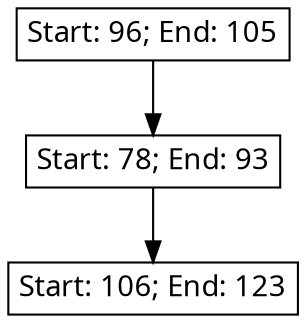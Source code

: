 strict digraph "" {
	node [fontname=sans,
		height=0.1,
		label="\N",
		margin=0.07,
		shape=box,
		width=0.1
	];
	96	[end=105,
		label="Start: 96; End: 105",
		start=96,
		target1=78];
	78	[end=93,
		label="Start: 78; End: 93",
		start=78,
		target1=106];
	96 -> 78;
	106	[end=123,
		label="Start: 106; End: 123",
		start=106];
	78 -> 106;
}
